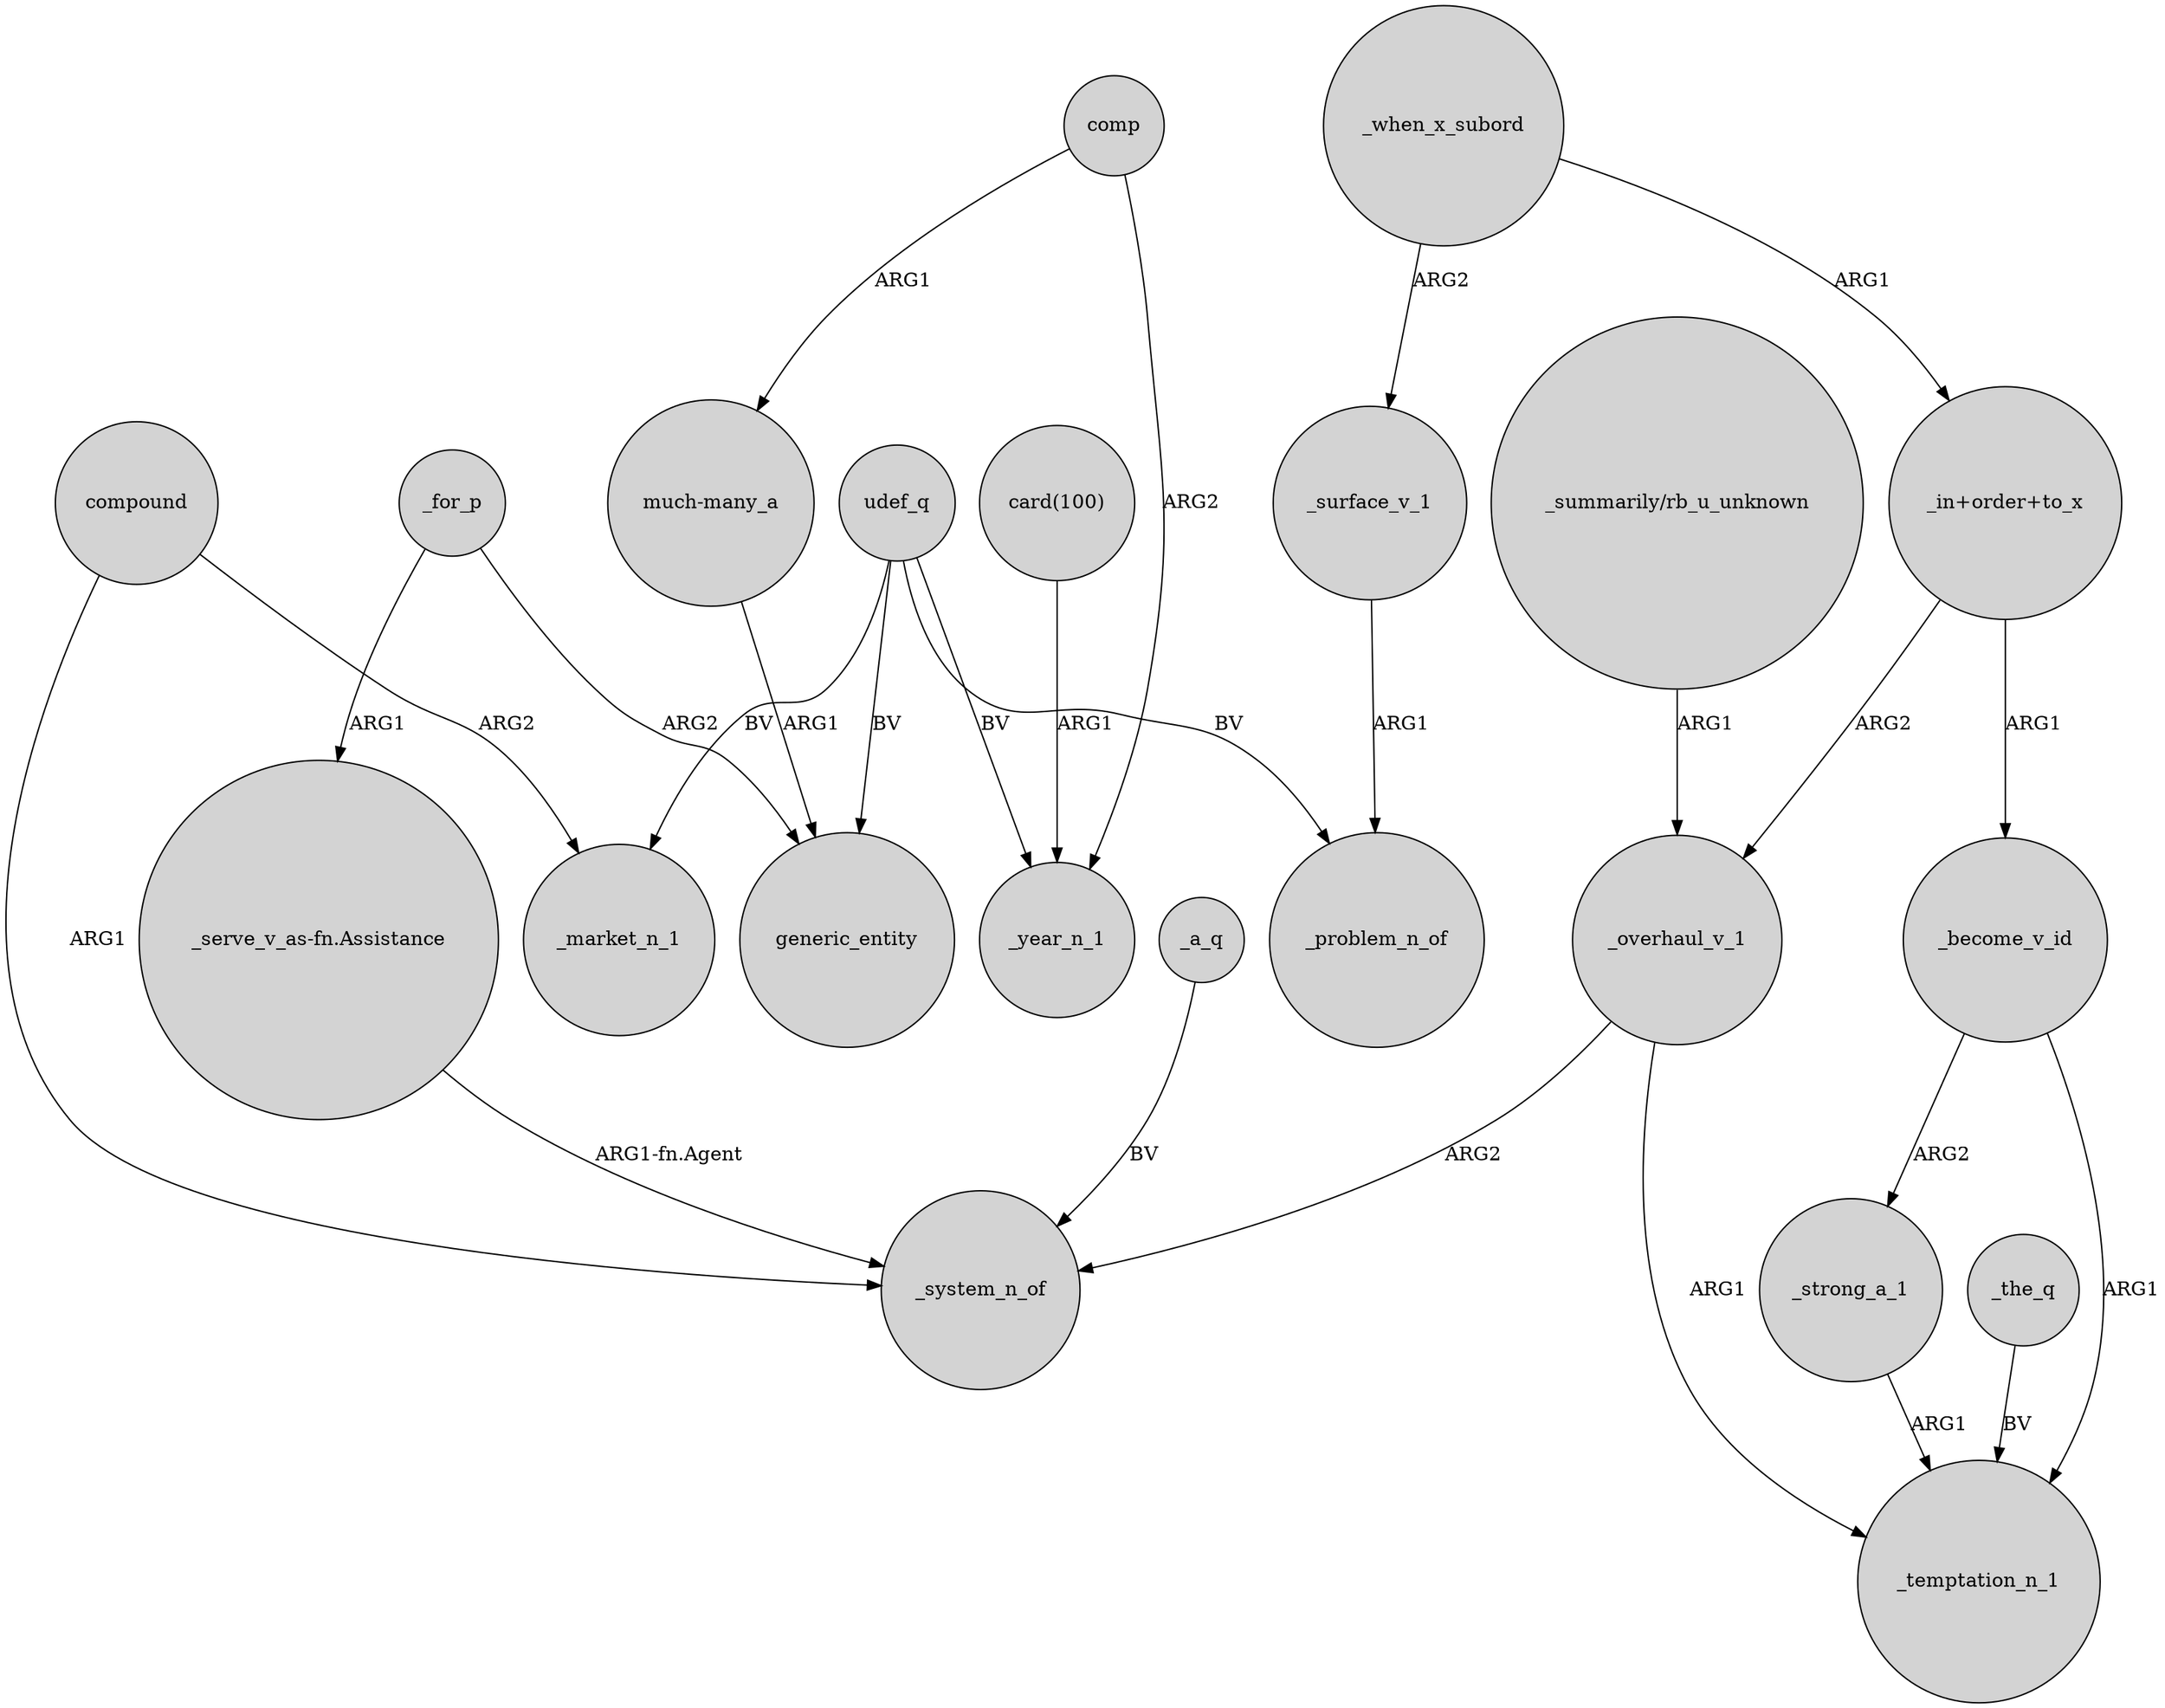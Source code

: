 digraph {
	node [shape=circle style=filled]
	compound -> _market_n_1 [label=ARG2]
	"_in+order+to_x" -> _become_v_id [label=ARG1]
	udef_q -> generic_entity [label=BV]
	compound -> _system_n_of [label=ARG1]
	"much-many_a" -> generic_entity [label=ARG1]
	_when_x_subord -> _surface_v_1 [label=ARG2]
	_for_p -> generic_entity [label=ARG2]
	_become_v_id -> _strong_a_1 [label=ARG2]
	_strong_a_1 -> _temptation_n_1 [label=ARG1]
	_the_q -> _temptation_n_1 [label=BV]
	udef_q -> _market_n_1 [label=BV]
	udef_q -> _problem_n_of [label=BV]
	_overhaul_v_1 -> _system_n_of [label=ARG2]
	_when_x_subord -> "_in+order+to_x" [label=ARG1]
	_surface_v_1 -> _problem_n_of [label=ARG1]
	comp -> "much-many_a" [label=ARG1]
	_become_v_id -> _temptation_n_1 [label=ARG1]
	"_in+order+to_x" -> _overhaul_v_1 [label=ARG2]
	"_summarily/rb_u_unknown" -> _overhaul_v_1 [label=ARG1]
	_a_q -> _system_n_of [label=BV]
	"card(100)" -> _year_n_1 [label=ARG1]
	udef_q -> _year_n_1 [label=BV]
	comp -> _year_n_1 [label=ARG2]
	"_serve_v_as-fn.Assistance" -> _system_n_of [label="ARG1-fn.Agent"]
	_for_p -> "_serve_v_as-fn.Assistance" [label=ARG1]
	_overhaul_v_1 -> _temptation_n_1 [label=ARG1]
}

